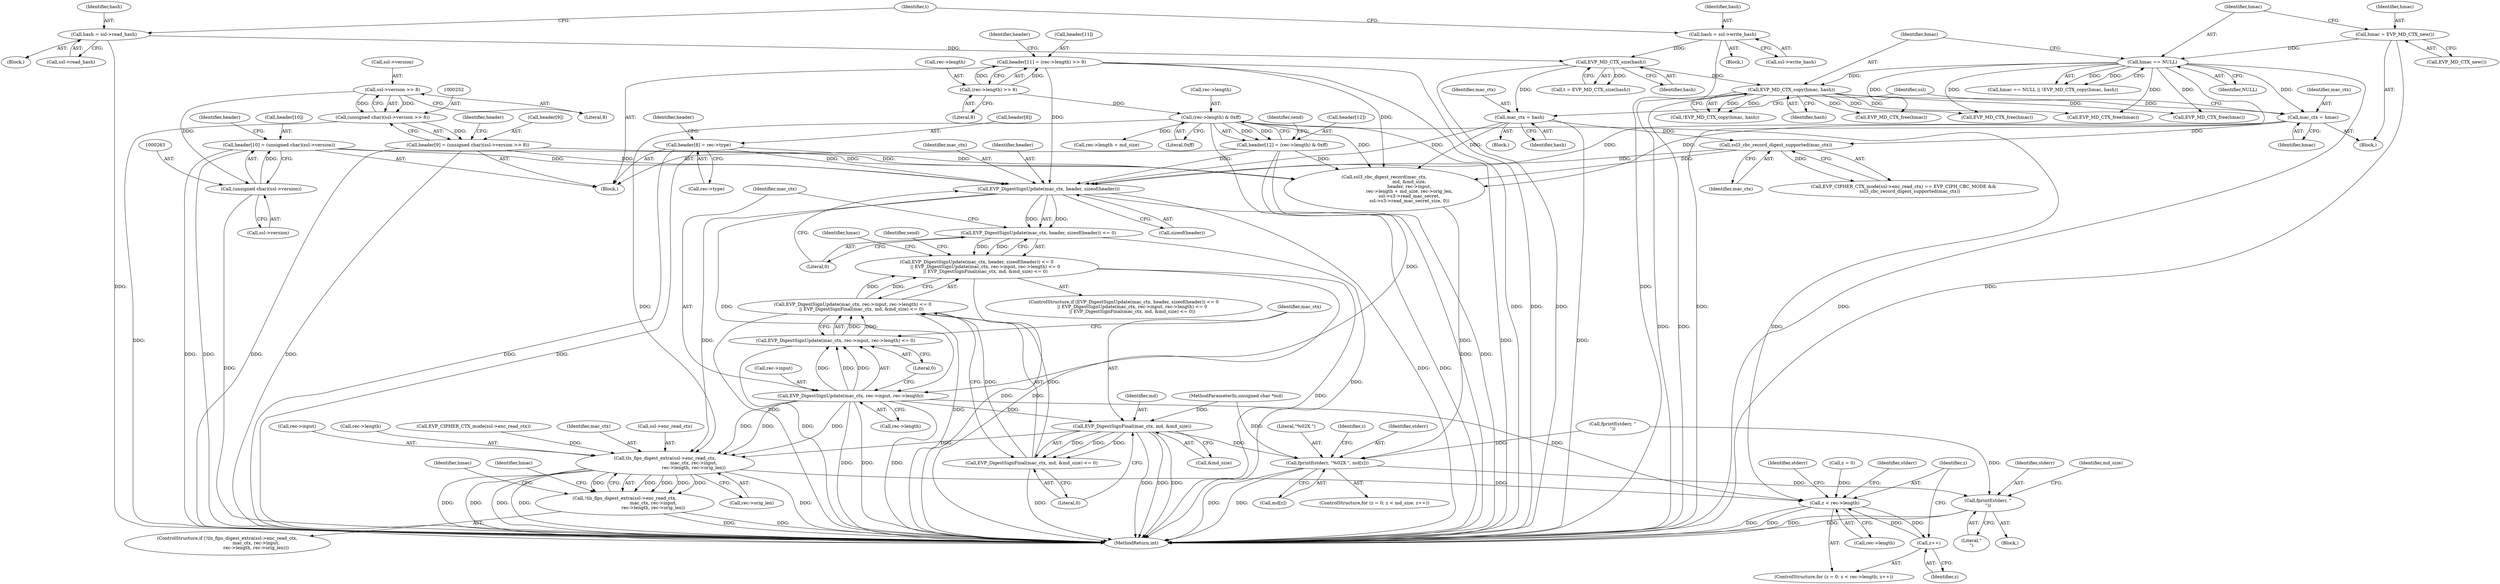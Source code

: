 digraph "0_openssl_4ad93618d26a3ea23d36ad5498ff4f59eff3a4d2_3@pointer" {
"1000345" [label="(Call,EVP_DigestSignUpdate(mac_ctx, header, sizeof(header)))"];
"1000178" [label="(Call,mac_ctx = hash)"];
"1000166" [label="(Call,EVP_MD_CTX_size(hash))"];
"1000159" [label="(Call,hash = ssl->read_hash)"];
"1000145" [label="(Call,hash = ssl->write_hash)"];
"1000300" [label="(Call,ssl3_cbc_record_digest_supported(mac_ctx))"];
"1000198" [label="(Call,mac_ctx = hmac)"];
"1000188" [label="(Call,hmac == NULL)"];
"1000183" [label="(Call,hmac = EVP_MD_CTX_new())"];
"1000192" [label="(Call,EVP_MD_CTX_copy(hmac, hash))"];
"1000267" [label="(Call,header[11] = (rec->length) >> 8)"];
"1000271" [label="(Call,(rec->length) >> 8)"];
"1000276" [label="(Call,header[12] = (rec->length) & 0xff)"];
"1000280" [label="(Call,(rec->length) & 0xff)"];
"1000240" [label="(Call,header[8] = rec->type)"];
"1000258" [label="(Call,header[10] = (unsigned char)(ssl->version))"];
"1000262" [label="(Call,(unsigned char)(ssl->version))"];
"1000253" [label="(Call,ssl->version >> 8)"];
"1000247" [label="(Call,header[9] = (unsigned char)(ssl->version >> 8))"];
"1000251" [label="(Call,(unsigned char)(ssl->version >> 8))"];
"1000344" [label="(Call,EVP_DigestSignUpdate(mac_ctx, header, sizeof(header)) <= 0)"];
"1000343" [label="(Call,EVP_DigestSignUpdate(mac_ctx, header, sizeof(header)) <= 0\n            || EVP_DigestSignUpdate(mac_ctx, rec->input, rec->length) <= 0\n            || EVP_DigestSignFinal(mac_ctx, md, &md_size) <= 0)"];
"1000353" [label="(Call,EVP_DigestSignUpdate(mac_ctx, rec->input, rec->length))"];
"1000352" [label="(Call,EVP_DigestSignUpdate(mac_ctx, rec->input, rec->length) <= 0)"];
"1000351" [label="(Call,EVP_DigestSignUpdate(mac_ctx, rec->input, rec->length) <= 0\n            || EVP_DigestSignFinal(mac_ctx, md, &md_size) <= 0)"];
"1000363" [label="(Call,EVP_DigestSignFinal(mac_ctx, md, &md_size))"];
"1000362" [label="(Call,EVP_DigestSignFinal(mac_ctx, md, &md_size) <= 0)"];
"1000386" [label="(Call,tls_fips_digest_extra(ssl->enc_read_ctx,\n                                        mac_ctx, rec->input,\n                                        rec->length, rec->orig_len))"];
"1000385" [label="(Call,!tls_fips_digest_extra(ssl->enc_read_ctx,\n                                        mac_ctx, rec->input,\n                                        rec->length, rec->orig_len))"];
"1000440" [label="(Call,z < rec->length)"];
"1000445" [label="(Call,z++)"];
"1000495" [label="(Call,fprintf(stderr, \"%02X \", md[z]))"];
"1000501" [label="(Call,fprintf(stderr, \"\n\"))"];
"1000167" [label="(Identifier,hash)"];
"1000183" [label="(Call,hmac = EVP_MD_CTX_new())"];
"1000179" [label="(Identifier,mac_ctx)"];
"1000445" [label="(Call,z++)"];
"1000159" [label="(Call,hash = ssl->read_hash)"];
"1000137" [label="(Block,)"];
"1000440" [label="(Call,z < rec->length)"];
"1000505" [label="(Identifier,md_size)"];
"1000191" [label="(Call,!EVP_MD_CTX_copy(hmac, hash))"];
"1000343" [label="(Call,EVP_DigestSignUpdate(mac_ctx, header, sizeof(header)) <= 0\n            || EVP_DigestSignUpdate(mac_ctx, rec->input, rec->length) <= 0\n            || EVP_DigestSignFinal(mac_ctx, md, &md_size) <= 0)"];
"1000496" [label="(Identifier,stderr)"];
"1000366" [label="(Call,&md_size)"];
"1000272" [label="(Call,rec->length)"];
"1000378" [label="(Identifier,send)"];
"1000484" [label="(Block,)"];
"1000187" [label="(Call,hmac == NULL || !EVP_MD_CTX_copy(hmac, hash))"];
"1000345" [label="(Call,EVP_DigestSignUpdate(mac_ctx, header, sizeof(header)))"];
"1000244" [label="(Call,rec->type)"];
"1000351" [label="(Call,EVP_DigestSignUpdate(mac_ctx, rec->input, rec->length) <= 0\n            || EVP_DigestSignFinal(mac_ctx, md, &md_size) <= 0)"];
"1000185" [label="(Call,EVP_MD_CTX_new())"];
"1000407" [label="(Identifier,hmac)"];
"1000147" [label="(Call,ssl->write_hash)"];
"1000371" [label="(Identifier,hmac)"];
"1000406" [label="(Call,EVP_MD_CTX_free(hmac))"];
"1000348" [label="(Call,sizeof(header))"];
"1000178" [label="(Call,mac_ctx = hash)"];
"1000335" [label="(Call,EVP_MD_CTX_free(hmac))"];
"1000268" [label="(Call,header[11])"];
"1000199" [label="(Identifier,mac_ctx)"];
"1000193" [label="(Identifier,hmac)"];
"1000281" [label="(Call,rec->length)"];
"1000280" [label="(Call,(rec->length) & 0xff)"];
"1000288" [label="(Identifier,send)"];
"1000275" [label="(Literal,8)"];
"1000506" [label="(MethodReturn,int)"];
"1000391" [label="(Call,rec->input)"];
"1000276" [label="(Call,header[12] = (rec->length) & 0xff)"];
"1000456" [label="(Identifier,stderr)"];
"1000502" [label="(Identifier,stderr)"];
"1000497" [label="(Literal,\"%02X \")"];
"1000106" [label="(MethodParameterIn,unsigned char *md)"];
"1000194" [label="(Identifier,hash)"];
"1000190" [label="(Identifier,NULL)"];
"1000247" [label="(Call,header[9] = (unsigned char)(ssl->version >> 8))"];
"1000259" [label="(Call,header[10])"];
"1000402" [label="(Identifier,hmac)"];
"1000354" [label="(Identifier,mac_ctx)"];
"1000342" [label="(ControlStructure,if (EVP_DigestSignUpdate(mac_ctx, header, sizeof(header)) <= 0\n            || EVP_DigestSignUpdate(mac_ctx, rec->input, rec->length) <= 0\n            || EVP_DigestSignFinal(mac_ctx, md, &md_size) <= 0))"];
"1000271" [label="(Call,(rec->length) >> 8)"];
"1000394" [label="(Call,rec->length)"];
"1000192" [label="(Call,EVP_MD_CTX_copy(hmac, hash))"];
"1000305" [label="(Call,ssl3_cbc_digest_record(mac_ctx,\n                                   md, &md_size,\n                                   header, rec->input,\n                                   rec->length + md_size, rec->orig_len,\n                                   ssl->s3->read_mac_secret,\n                                   ssl->s3->read_mac_secret_size, 0))"];
"1000495" [label="(Call,fprintf(stderr, \"%02X \", md[z]))"];
"1000455" [label="(Call,fprintf(stderr, \"\n\"))"];
"1000248" [label="(Call,header[9])"];
"1000314" [label="(Call,rec->length + md_size)"];
"1000350" [label="(Literal,0)"];
"1000241" [label="(Call,header[8])"];
"1000437" [label="(Call,z = 0)"];
"1000108" [label="(Block,)"];
"1000344" [label="(Call,EVP_DigestSignUpdate(mac_ctx, header, sizeof(header)) <= 0)"];
"1000295" [label="(Call,EVP_CIPHER_CTX_mode(ssl->enc_read_ctx))"];
"1000370" [label="(Call,EVP_MD_CTX_free(hmac))"];
"1000353" [label="(Call,EVP_DigestSignUpdate(mac_ctx, rec->input, rec->length))"];
"1000352" [label="(Call,EVP_DigestSignUpdate(mac_ctx, rec->input, rec->length) <= 0)"];
"1000267" [label="(Call,header[11] = (rec->length) >> 8)"];
"1000346" [label="(Identifier,mac_ctx)"];
"1000145" [label="(Call,hash = ssl->write_hash)"];
"1000269" [label="(Identifier,header)"];
"1000362" [label="(Call,EVP_DigestSignFinal(mac_ctx, md, &md_size) <= 0)"];
"1000151" [label="(Block,)"];
"1000189" [label="(Identifier,hmac)"];
"1000262" [label="(Call,(unsigned char)(ssl->version))"];
"1000257" [label="(Literal,8)"];
"1000166" [label="(Call,EVP_MD_CTX_size(hash))"];
"1000446" [label="(Identifier,z)"];
"1000240" [label="(Call,header[8] = rec->type)"];
"1000177" [label="(Block,)"];
"1000390" [label="(Identifier,mac_ctx)"];
"1000365" [label="(Identifier,md)"];
"1000347" [label="(Identifier,header)"];
"1000363" [label="(Call,EVP_DigestSignFinal(mac_ctx, md, &md_size))"];
"1000253" [label="(Call,ssl->version >> 8)"];
"1000277" [label="(Call,header[12])"];
"1000503" [label="(Literal,\"\n\")"];
"1000164" [label="(Call,t = EVP_MD_CTX_size(hash))"];
"1000264" [label="(Call,ssl->version)"];
"1000180" [label="(Identifier,hash)"];
"1000146" [label="(Identifier,hash)"];
"1000254" [label="(Call,ssl->version)"];
"1000161" [label="(Call,ssl->read_hash)"];
"1000361" [label="(Literal,0)"];
"1000249" [label="(Identifier,header)"];
"1000441" [label="(Identifier,z)"];
"1000401" [label="(Call,EVP_MD_CTX_free(hmac))"];
"1000284" [label="(Literal,0xff)"];
"1000442" [label="(Call,rec->length)"];
"1000301" [label="(Identifier,mac_ctx)"];
"1000203" [label="(Identifier,ssl)"];
"1000251" [label="(Call,(unsigned char)(ssl->version >> 8))"];
"1000364" [label="(Identifier,mac_ctx)"];
"1000198" [label="(Call,mac_ctx = hmac)"];
"1000368" [label="(Literal,0)"];
"1000386" [label="(Call,tls_fips_digest_extra(ssl->enc_read_ctx,\n                                        mac_ctx, rec->input,\n                                        rec->length, rec->orig_len))"];
"1000160" [label="(Identifier,hash)"];
"1000165" [label="(Identifier,t)"];
"1000358" [label="(Call,rec->length)"];
"1000385" [label="(Call,!tls_fips_digest_extra(ssl->enc_read_ctx,\n                                        mac_ctx, rec->input,\n                                        rec->length, rec->orig_len))"];
"1000188" [label="(Call,hmac == NULL)"];
"1000397" [label="(Call,rec->orig_len)"];
"1000384" [label="(ControlStructure,if (!tls_fips_digest_extra(ssl->enc_read_ctx,\n                                        mac_ctx, rec->input,\n                                        rec->length, rec->orig_len)))"];
"1000436" [label="(ControlStructure,for (z = 0; z < rec->length; z++))"];
"1000498" [label="(Call,md[z])"];
"1000200" [label="(Identifier,hmac)"];
"1000278" [label="(Identifier,header)"];
"1000355" [label="(Call,rec->input)"];
"1000258" [label="(Call,header[10] = (unsigned char)(ssl->version))"];
"1000293" [label="(Call,EVP_CIPHER_CTX_mode(ssl->enc_read_ctx) == EVP_CIPH_CBC_MODE &&\n         ssl3_cbc_record_digest_supported(mac_ctx))"];
"1000387" [label="(Call,ssl->enc_read_ctx)"];
"1000486" [label="(ControlStructure,for (z = 0; z < md_size; z++))"];
"1000300" [label="(Call,ssl3_cbc_record_digest_supported(mac_ctx))"];
"1000260" [label="(Identifier,header)"];
"1000501" [label="(Call,fprintf(stderr, \"\n\"))"];
"1000182" [label="(Block,)"];
"1000494" [label="(Identifier,z)"];
"1000448" [label="(Identifier,stderr)"];
"1000184" [label="(Identifier,hmac)"];
"1000345" -> "1000344"  [label="AST: "];
"1000345" -> "1000348"  [label="CFG: "];
"1000346" -> "1000345"  [label="AST: "];
"1000347" -> "1000345"  [label="AST: "];
"1000348" -> "1000345"  [label="AST: "];
"1000350" -> "1000345"  [label="CFG: "];
"1000345" -> "1000506"  [label="DDG: "];
"1000345" -> "1000506"  [label="DDG: "];
"1000345" -> "1000344"  [label="DDG: "];
"1000345" -> "1000344"  [label="DDG: "];
"1000178" -> "1000345"  [label="DDG: "];
"1000300" -> "1000345"  [label="DDG: "];
"1000198" -> "1000345"  [label="DDG: "];
"1000267" -> "1000345"  [label="DDG: "];
"1000276" -> "1000345"  [label="DDG: "];
"1000240" -> "1000345"  [label="DDG: "];
"1000258" -> "1000345"  [label="DDG: "];
"1000247" -> "1000345"  [label="DDG: "];
"1000345" -> "1000353"  [label="DDG: "];
"1000345" -> "1000386"  [label="DDG: "];
"1000178" -> "1000177"  [label="AST: "];
"1000178" -> "1000180"  [label="CFG: "];
"1000179" -> "1000178"  [label="AST: "];
"1000180" -> "1000178"  [label="AST: "];
"1000203" -> "1000178"  [label="CFG: "];
"1000178" -> "1000506"  [label="DDG: "];
"1000166" -> "1000178"  [label="DDG: "];
"1000178" -> "1000300"  [label="DDG: "];
"1000178" -> "1000305"  [label="DDG: "];
"1000166" -> "1000164"  [label="AST: "];
"1000166" -> "1000167"  [label="CFG: "];
"1000167" -> "1000166"  [label="AST: "];
"1000164" -> "1000166"  [label="CFG: "];
"1000166" -> "1000506"  [label="DDG: "];
"1000166" -> "1000164"  [label="DDG: "];
"1000159" -> "1000166"  [label="DDG: "];
"1000145" -> "1000166"  [label="DDG: "];
"1000166" -> "1000192"  [label="DDG: "];
"1000159" -> "1000151"  [label="AST: "];
"1000159" -> "1000161"  [label="CFG: "];
"1000160" -> "1000159"  [label="AST: "];
"1000161" -> "1000159"  [label="AST: "];
"1000165" -> "1000159"  [label="CFG: "];
"1000159" -> "1000506"  [label="DDG: "];
"1000145" -> "1000137"  [label="AST: "];
"1000145" -> "1000147"  [label="CFG: "];
"1000146" -> "1000145"  [label="AST: "];
"1000147" -> "1000145"  [label="AST: "];
"1000165" -> "1000145"  [label="CFG: "];
"1000145" -> "1000506"  [label="DDG: "];
"1000300" -> "1000293"  [label="AST: "];
"1000300" -> "1000301"  [label="CFG: "];
"1000301" -> "1000300"  [label="AST: "];
"1000293" -> "1000300"  [label="CFG: "];
"1000300" -> "1000293"  [label="DDG: "];
"1000198" -> "1000300"  [label="DDG: "];
"1000300" -> "1000305"  [label="DDG: "];
"1000198" -> "1000182"  [label="AST: "];
"1000198" -> "1000200"  [label="CFG: "];
"1000199" -> "1000198"  [label="AST: "];
"1000200" -> "1000198"  [label="AST: "];
"1000203" -> "1000198"  [label="CFG: "];
"1000188" -> "1000198"  [label="DDG: "];
"1000192" -> "1000198"  [label="DDG: "];
"1000198" -> "1000305"  [label="DDG: "];
"1000188" -> "1000187"  [label="AST: "];
"1000188" -> "1000190"  [label="CFG: "];
"1000189" -> "1000188"  [label="AST: "];
"1000190" -> "1000188"  [label="AST: "];
"1000193" -> "1000188"  [label="CFG: "];
"1000187" -> "1000188"  [label="CFG: "];
"1000188" -> "1000506"  [label="DDG: "];
"1000188" -> "1000506"  [label="DDG: "];
"1000188" -> "1000187"  [label="DDG: "];
"1000188" -> "1000187"  [label="DDG: "];
"1000183" -> "1000188"  [label="DDG: "];
"1000188" -> "1000192"  [label="DDG: "];
"1000188" -> "1000335"  [label="DDG: "];
"1000188" -> "1000370"  [label="DDG: "];
"1000188" -> "1000401"  [label="DDG: "];
"1000188" -> "1000406"  [label="DDG: "];
"1000183" -> "1000182"  [label="AST: "];
"1000183" -> "1000185"  [label="CFG: "];
"1000184" -> "1000183"  [label="AST: "];
"1000185" -> "1000183"  [label="AST: "];
"1000189" -> "1000183"  [label="CFG: "];
"1000183" -> "1000506"  [label="DDG: "];
"1000192" -> "1000191"  [label="AST: "];
"1000192" -> "1000194"  [label="CFG: "];
"1000193" -> "1000192"  [label="AST: "];
"1000194" -> "1000192"  [label="AST: "];
"1000191" -> "1000192"  [label="CFG: "];
"1000192" -> "1000506"  [label="DDG: "];
"1000192" -> "1000506"  [label="DDG: "];
"1000192" -> "1000191"  [label="DDG: "];
"1000192" -> "1000191"  [label="DDG: "];
"1000192" -> "1000335"  [label="DDG: "];
"1000192" -> "1000370"  [label="DDG: "];
"1000192" -> "1000401"  [label="DDG: "];
"1000192" -> "1000406"  [label="DDG: "];
"1000267" -> "1000108"  [label="AST: "];
"1000267" -> "1000271"  [label="CFG: "];
"1000268" -> "1000267"  [label="AST: "];
"1000271" -> "1000267"  [label="AST: "];
"1000278" -> "1000267"  [label="CFG: "];
"1000267" -> "1000506"  [label="DDG: "];
"1000267" -> "1000506"  [label="DDG: "];
"1000271" -> "1000267"  [label="DDG: "];
"1000271" -> "1000267"  [label="DDG: "];
"1000267" -> "1000305"  [label="DDG: "];
"1000271" -> "1000275"  [label="CFG: "];
"1000272" -> "1000271"  [label="AST: "];
"1000275" -> "1000271"  [label="AST: "];
"1000271" -> "1000280"  [label="DDG: "];
"1000276" -> "1000108"  [label="AST: "];
"1000276" -> "1000280"  [label="CFG: "];
"1000277" -> "1000276"  [label="AST: "];
"1000280" -> "1000276"  [label="AST: "];
"1000288" -> "1000276"  [label="CFG: "];
"1000276" -> "1000506"  [label="DDG: "];
"1000276" -> "1000506"  [label="DDG: "];
"1000280" -> "1000276"  [label="DDG: "];
"1000280" -> "1000276"  [label="DDG: "];
"1000276" -> "1000305"  [label="DDG: "];
"1000280" -> "1000284"  [label="CFG: "];
"1000281" -> "1000280"  [label="AST: "];
"1000284" -> "1000280"  [label="AST: "];
"1000280" -> "1000506"  [label="DDG: "];
"1000280" -> "1000305"  [label="DDG: "];
"1000280" -> "1000314"  [label="DDG: "];
"1000280" -> "1000353"  [label="DDG: "];
"1000280" -> "1000386"  [label="DDG: "];
"1000280" -> "1000440"  [label="DDG: "];
"1000240" -> "1000108"  [label="AST: "];
"1000240" -> "1000244"  [label="CFG: "];
"1000241" -> "1000240"  [label="AST: "];
"1000244" -> "1000240"  [label="AST: "];
"1000249" -> "1000240"  [label="CFG: "];
"1000240" -> "1000506"  [label="DDG: "];
"1000240" -> "1000506"  [label="DDG: "];
"1000240" -> "1000305"  [label="DDG: "];
"1000258" -> "1000108"  [label="AST: "];
"1000258" -> "1000262"  [label="CFG: "];
"1000259" -> "1000258"  [label="AST: "];
"1000262" -> "1000258"  [label="AST: "];
"1000269" -> "1000258"  [label="CFG: "];
"1000258" -> "1000506"  [label="DDG: "];
"1000258" -> "1000506"  [label="DDG: "];
"1000262" -> "1000258"  [label="DDG: "];
"1000258" -> "1000305"  [label="DDG: "];
"1000262" -> "1000264"  [label="CFG: "];
"1000263" -> "1000262"  [label="AST: "];
"1000264" -> "1000262"  [label="AST: "];
"1000262" -> "1000506"  [label="DDG: "];
"1000253" -> "1000262"  [label="DDG: "];
"1000253" -> "1000251"  [label="AST: "];
"1000253" -> "1000257"  [label="CFG: "];
"1000254" -> "1000253"  [label="AST: "];
"1000257" -> "1000253"  [label="AST: "];
"1000251" -> "1000253"  [label="CFG: "];
"1000253" -> "1000251"  [label="DDG: "];
"1000253" -> "1000251"  [label="DDG: "];
"1000247" -> "1000108"  [label="AST: "];
"1000247" -> "1000251"  [label="CFG: "];
"1000248" -> "1000247"  [label="AST: "];
"1000251" -> "1000247"  [label="AST: "];
"1000260" -> "1000247"  [label="CFG: "];
"1000247" -> "1000506"  [label="DDG: "];
"1000247" -> "1000506"  [label="DDG: "];
"1000251" -> "1000247"  [label="DDG: "];
"1000247" -> "1000305"  [label="DDG: "];
"1000252" -> "1000251"  [label="AST: "];
"1000251" -> "1000506"  [label="DDG: "];
"1000344" -> "1000343"  [label="AST: "];
"1000344" -> "1000350"  [label="CFG: "];
"1000350" -> "1000344"  [label="AST: "];
"1000354" -> "1000344"  [label="CFG: "];
"1000343" -> "1000344"  [label="CFG: "];
"1000344" -> "1000506"  [label="DDG: "];
"1000344" -> "1000343"  [label="DDG: "];
"1000344" -> "1000343"  [label="DDG: "];
"1000343" -> "1000342"  [label="AST: "];
"1000343" -> "1000351"  [label="CFG: "];
"1000351" -> "1000343"  [label="AST: "];
"1000371" -> "1000343"  [label="CFG: "];
"1000378" -> "1000343"  [label="CFG: "];
"1000343" -> "1000506"  [label="DDG: "];
"1000343" -> "1000506"  [label="DDG: "];
"1000343" -> "1000506"  [label="DDG: "];
"1000351" -> "1000343"  [label="DDG: "];
"1000351" -> "1000343"  [label="DDG: "];
"1000353" -> "1000352"  [label="AST: "];
"1000353" -> "1000358"  [label="CFG: "];
"1000354" -> "1000353"  [label="AST: "];
"1000355" -> "1000353"  [label="AST: "];
"1000358" -> "1000353"  [label="AST: "];
"1000361" -> "1000353"  [label="CFG: "];
"1000353" -> "1000506"  [label="DDG: "];
"1000353" -> "1000506"  [label="DDG: "];
"1000353" -> "1000506"  [label="DDG: "];
"1000353" -> "1000352"  [label="DDG: "];
"1000353" -> "1000352"  [label="DDG: "];
"1000353" -> "1000352"  [label="DDG: "];
"1000353" -> "1000363"  [label="DDG: "];
"1000353" -> "1000386"  [label="DDG: "];
"1000353" -> "1000386"  [label="DDG: "];
"1000353" -> "1000386"  [label="DDG: "];
"1000353" -> "1000440"  [label="DDG: "];
"1000352" -> "1000351"  [label="AST: "];
"1000352" -> "1000361"  [label="CFG: "];
"1000361" -> "1000352"  [label="AST: "];
"1000364" -> "1000352"  [label="CFG: "];
"1000351" -> "1000352"  [label="CFG: "];
"1000352" -> "1000506"  [label="DDG: "];
"1000352" -> "1000351"  [label="DDG: "];
"1000352" -> "1000351"  [label="DDG: "];
"1000351" -> "1000362"  [label="CFG: "];
"1000362" -> "1000351"  [label="AST: "];
"1000351" -> "1000506"  [label="DDG: "];
"1000351" -> "1000506"  [label="DDG: "];
"1000362" -> "1000351"  [label="DDG: "];
"1000362" -> "1000351"  [label="DDG: "];
"1000363" -> "1000362"  [label="AST: "];
"1000363" -> "1000366"  [label="CFG: "];
"1000364" -> "1000363"  [label="AST: "];
"1000365" -> "1000363"  [label="AST: "];
"1000366" -> "1000363"  [label="AST: "];
"1000368" -> "1000363"  [label="CFG: "];
"1000363" -> "1000506"  [label="DDG: "];
"1000363" -> "1000506"  [label="DDG: "];
"1000363" -> "1000506"  [label="DDG: "];
"1000363" -> "1000362"  [label="DDG: "];
"1000363" -> "1000362"  [label="DDG: "];
"1000363" -> "1000362"  [label="DDG: "];
"1000106" -> "1000363"  [label="DDG: "];
"1000363" -> "1000386"  [label="DDG: "];
"1000363" -> "1000495"  [label="DDG: "];
"1000362" -> "1000368"  [label="CFG: "];
"1000368" -> "1000362"  [label="AST: "];
"1000362" -> "1000506"  [label="DDG: "];
"1000386" -> "1000385"  [label="AST: "];
"1000386" -> "1000397"  [label="CFG: "];
"1000387" -> "1000386"  [label="AST: "];
"1000390" -> "1000386"  [label="AST: "];
"1000391" -> "1000386"  [label="AST: "];
"1000394" -> "1000386"  [label="AST: "];
"1000397" -> "1000386"  [label="AST: "];
"1000385" -> "1000386"  [label="CFG: "];
"1000386" -> "1000506"  [label="DDG: "];
"1000386" -> "1000506"  [label="DDG: "];
"1000386" -> "1000506"  [label="DDG: "];
"1000386" -> "1000506"  [label="DDG: "];
"1000386" -> "1000506"  [label="DDG: "];
"1000386" -> "1000385"  [label="DDG: "];
"1000386" -> "1000385"  [label="DDG: "];
"1000386" -> "1000385"  [label="DDG: "];
"1000386" -> "1000385"  [label="DDG: "];
"1000386" -> "1000385"  [label="DDG: "];
"1000295" -> "1000386"  [label="DDG: "];
"1000386" -> "1000440"  [label="DDG: "];
"1000385" -> "1000384"  [label="AST: "];
"1000402" -> "1000385"  [label="CFG: "];
"1000407" -> "1000385"  [label="CFG: "];
"1000385" -> "1000506"  [label="DDG: "];
"1000385" -> "1000506"  [label="DDG: "];
"1000440" -> "1000436"  [label="AST: "];
"1000440" -> "1000442"  [label="CFG: "];
"1000441" -> "1000440"  [label="AST: "];
"1000442" -> "1000440"  [label="AST: "];
"1000448" -> "1000440"  [label="CFG: "];
"1000456" -> "1000440"  [label="CFG: "];
"1000440" -> "1000506"  [label="DDG: "];
"1000440" -> "1000506"  [label="DDG: "];
"1000437" -> "1000440"  [label="DDG: "];
"1000445" -> "1000440"  [label="DDG: "];
"1000440" -> "1000445"  [label="DDG: "];
"1000445" -> "1000436"  [label="AST: "];
"1000445" -> "1000446"  [label="CFG: "];
"1000446" -> "1000445"  [label="AST: "];
"1000441" -> "1000445"  [label="CFG: "];
"1000495" -> "1000486"  [label="AST: "];
"1000495" -> "1000498"  [label="CFG: "];
"1000496" -> "1000495"  [label="AST: "];
"1000497" -> "1000495"  [label="AST: "];
"1000498" -> "1000495"  [label="AST: "];
"1000494" -> "1000495"  [label="CFG: "];
"1000495" -> "1000506"  [label="DDG: "];
"1000495" -> "1000506"  [label="DDG: "];
"1000455" -> "1000495"  [label="DDG: "];
"1000305" -> "1000495"  [label="DDG: "];
"1000106" -> "1000495"  [label="DDG: "];
"1000495" -> "1000501"  [label="DDG: "];
"1000501" -> "1000484"  [label="AST: "];
"1000501" -> "1000503"  [label="CFG: "];
"1000502" -> "1000501"  [label="AST: "];
"1000503" -> "1000501"  [label="AST: "];
"1000505" -> "1000501"  [label="CFG: "];
"1000501" -> "1000506"  [label="DDG: "];
"1000501" -> "1000506"  [label="DDG: "];
"1000455" -> "1000501"  [label="DDG: "];
}

